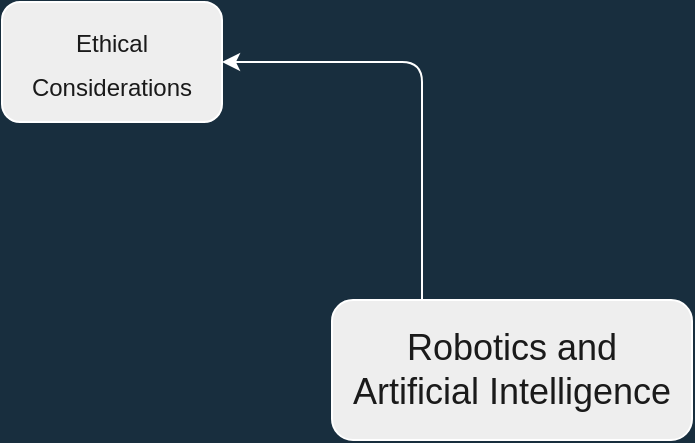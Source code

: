 <mxfile version="15.4.1" type="github">
  <diagram id="f6emNsFc6hiHo_Sani7-" name="Page-1">
    <mxGraphModel dx="1616" dy="934" grid="1" gridSize="10" guides="1" tooltips="1" connect="1" arrows="1" fold="1" page="1" pageScale="1" pageWidth="1169" pageHeight="827" background="#182E3E" math="0" shadow="0">
      <root>
        <mxCell id="0" />
        <mxCell id="1" parent="0" />
        <mxCell id="o1xrH8xLCu15C4UuhqLv-3" style="edgeStyle=orthogonalEdgeStyle;curved=0;rounded=1;sketch=0;orthogonalLoop=1;jettySize=auto;html=1;exitX=0.25;exitY=0;exitDx=0;exitDy=0;entryX=1;entryY=0.5;entryDx=0;entryDy=0;fontSize=12;fontColor=#FFFFFF;strokeColor=#FFFFFF;" edge="1" parent="1" source="o1xrH8xLCu15C4UuhqLv-1" target="o1xrH8xLCu15C4UuhqLv-2">
          <mxGeometry relative="1" as="geometry" />
        </mxCell>
        <mxCell id="o1xrH8xLCu15C4UuhqLv-1" value="&lt;font style=&quot;font-size: 18px&quot;&gt;Robotics and &lt;br&gt;Artificial Intelligence&lt;/font&gt;" style="whiteSpace=wrap;html=1;rounded=1;fillColor=#EEEEEE;strokeColor=#FFFFFF;fontColor=#1A1A1A;" vertex="1" parent="1">
          <mxGeometry x="495" y="379" width="180" height="70" as="geometry" />
        </mxCell>
        <mxCell id="o1xrH8xLCu15C4UuhqLv-2" value="&lt;font style=&quot;font-size: 12px&quot;&gt;Ethical Considerations&lt;/font&gt;" style="rounded=1;whiteSpace=wrap;html=1;sketch=0;fontSize=18;fontColor=#1A1A1A;strokeColor=#FFFFFF;fillColor=#EEEEEE;" vertex="1" parent="1">
          <mxGeometry x="330" y="230" width="110" height="60" as="geometry" />
        </mxCell>
      </root>
    </mxGraphModel>
  </diagram>
</mxfile>
